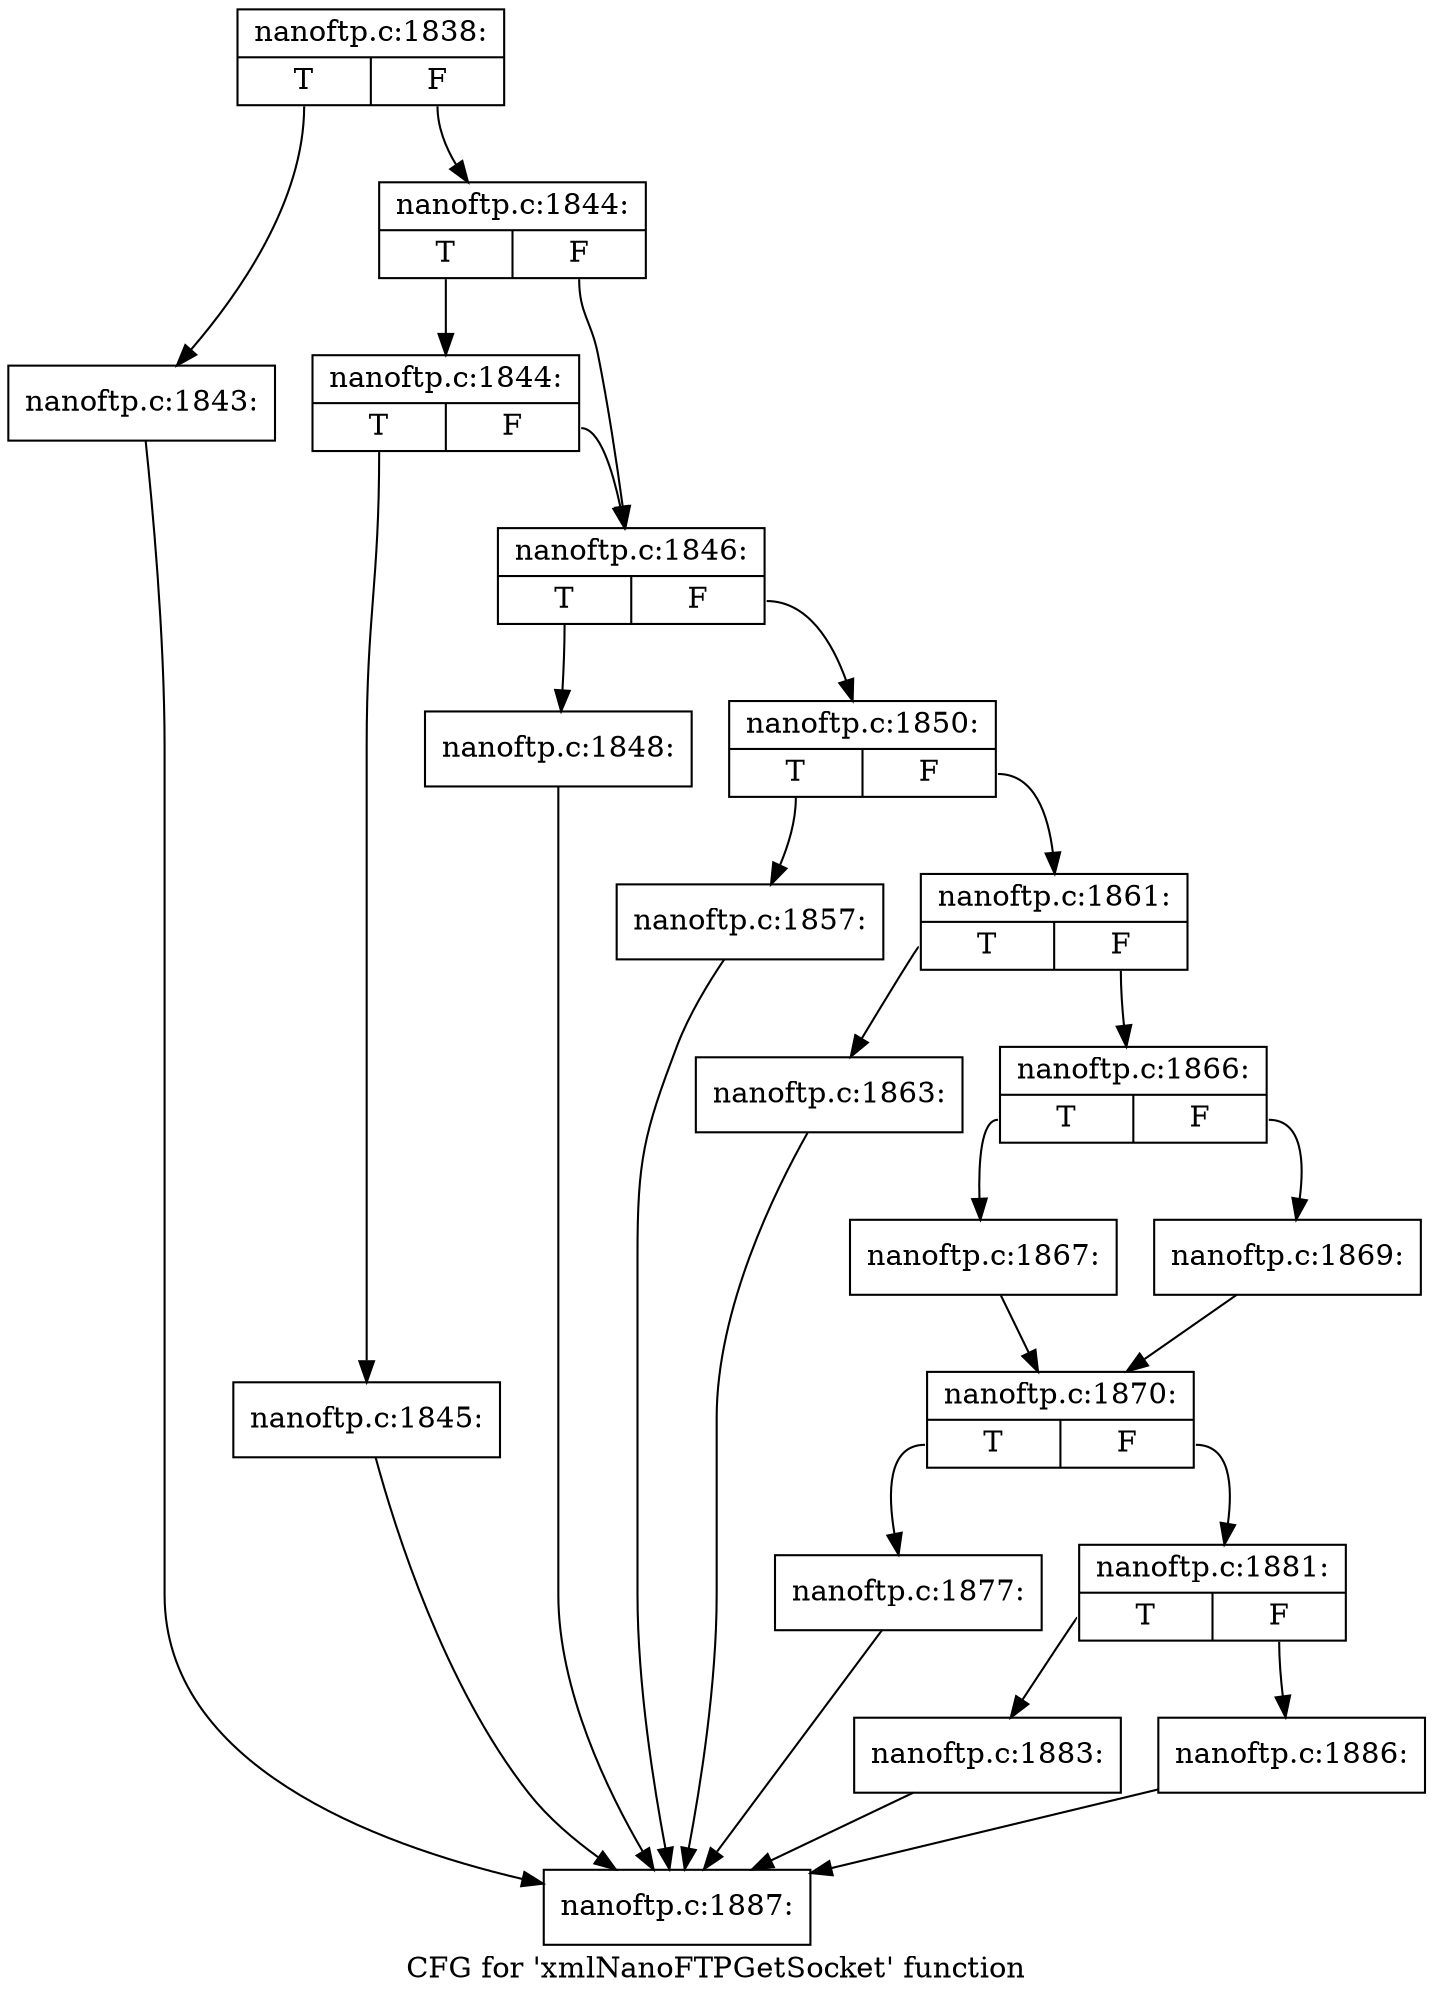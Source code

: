 digraph "CFG for 'xmlNanoFTPGetSocket' function" {
	label="CFG for 'xmlNanoFTPGetSocket' function";

	Node0x3ed81c0 [shape=record,label="{nanoftp.c:1838:|{<s0>T|<s1>F}}"];
	Node0x3ed81c0:s0 -> Node0x3f64180;
	Node0x3ed81c0:s1 -> Node0x3f641d0;
	Node0x3f64180 [shape=record,label="{nanoftp.c:1843:}"];
	Node0x3f64180 -> Node0x3ed6680;
	Node0x3f641d0 [shape=record,label="{nanoftp.c:1844:|{<s0>T|<s1>F}}"];
	Node0x3f641d0:s0 -> Node0x3f646d0;
	Node0x3f641d0:s1 -> Node0x3f64680;
	Node0x3f646d0 [shape=record,label="{nanoftp.c:1844:|{<s0>T|<s1>F}}"];
	Node0x3f646d0:s0 -> Node0x3f64630;
	Node0x3f646d0:s1 -> Node0x3f64680;
	Node0x3f64630 [shape=record,label="{nanoftp.c:1845:}"];
	Node0x3f64630 -> Node0x3ed6680;
	Node0x3f64680 [shape=record,label="{nanoftp.c:1846:|{<s0>T|<s1>F}}"];
	Node0x3f64680:s0 -> Node0x3f65280;
	Node0x3f64680:s1 -> Node0x3f652d0;
	Node0x3f65280 [shape=record,label="{nanoftp.c:1848:}"];
	Node0x3f65280 -> Node0x3ed6680;
	Node0x3f652d0 [shape=record,label="{nanoftp.c:1850:|{<s0>T|<s1>F}}"];
	Node0x3f652d0:s0 -> Node0x3f664f0;
	Node0x3f652d0:s1 -> Node0x3f66540;
	Node0x3f664f0 [shape=record,label="{nanoftp.c:1857:}"];
	Node0x3f664f0 -> Node0x3ed6680;
	Node0x3f66540 [shape=record,label="{nanoftp.c:1861:|{<s0>T|<s1>F}}"];
	Node0x3f66540:s0 -> Node0x3f672e0;
	Node0x3f66540:s1 -> Node0x3f67330;
	Node0x3f672e0 [shape=record,label="{nanoftp.c:1863:}"];
	Node0x3f672e0 -> Node0x3ed6680;
	Node0x3f67330 [shape=record,label="{nanoftp.c:1866:|{<s0>T|<s1>F}}"];
	Node0x3f67330:s0 -> Node0x3f67cc0;
	Node0x3f67330:s1 -> Node0x3f67d60;
	Node0x3f67cc0 [shape=record,label="{nanoftp.c:1867:}"];
	Node0x3f67cc0 -> Node0x3f67d10;
	Node0x3f67d60 [shape=record,label="{nanoftp.c:1869:}"];
	Node0x3f67d60 -> Node0x3f67d10;
	Node0x3f67d10 [shape=record,label="{nanoftp.c:1870:|{<s0>T|<s1>F}}"];
	Node0x3f67d10:s0 -> Node0x3f694c0;
	Node0x3f67d10:s1 -> Node0x3f69510;
	Node0x3f694c0 [shape=record,label="{nanoftp.c:1877:}"];
	Node0x3f694c0 -> Node0x3ed6680;
	Node0x3f69510 [shape=record,label="{nanoftp.c:1881:|{<s0>T|<s1>F}}"];
	Node0x3f69510:s0 -> Node0x3f6a2b0;
	Node0x3f69510:s1 -> Node0x3f6a300;
	Node0x3f6a2b0 [shape=record,label="{nanoftp.c:1883:}"];
	Node0x3f6a2b0 -> Node0x3ed6680;
	Node0x3f6a300 [shape=record,label="{nanoftp.c:1886:}"];
	Node0x3f6a300 -> Node0x3ed6680;
	Node0x3ed6680 [shape=record,label="{nanoftp.c:1887:}"];
}
